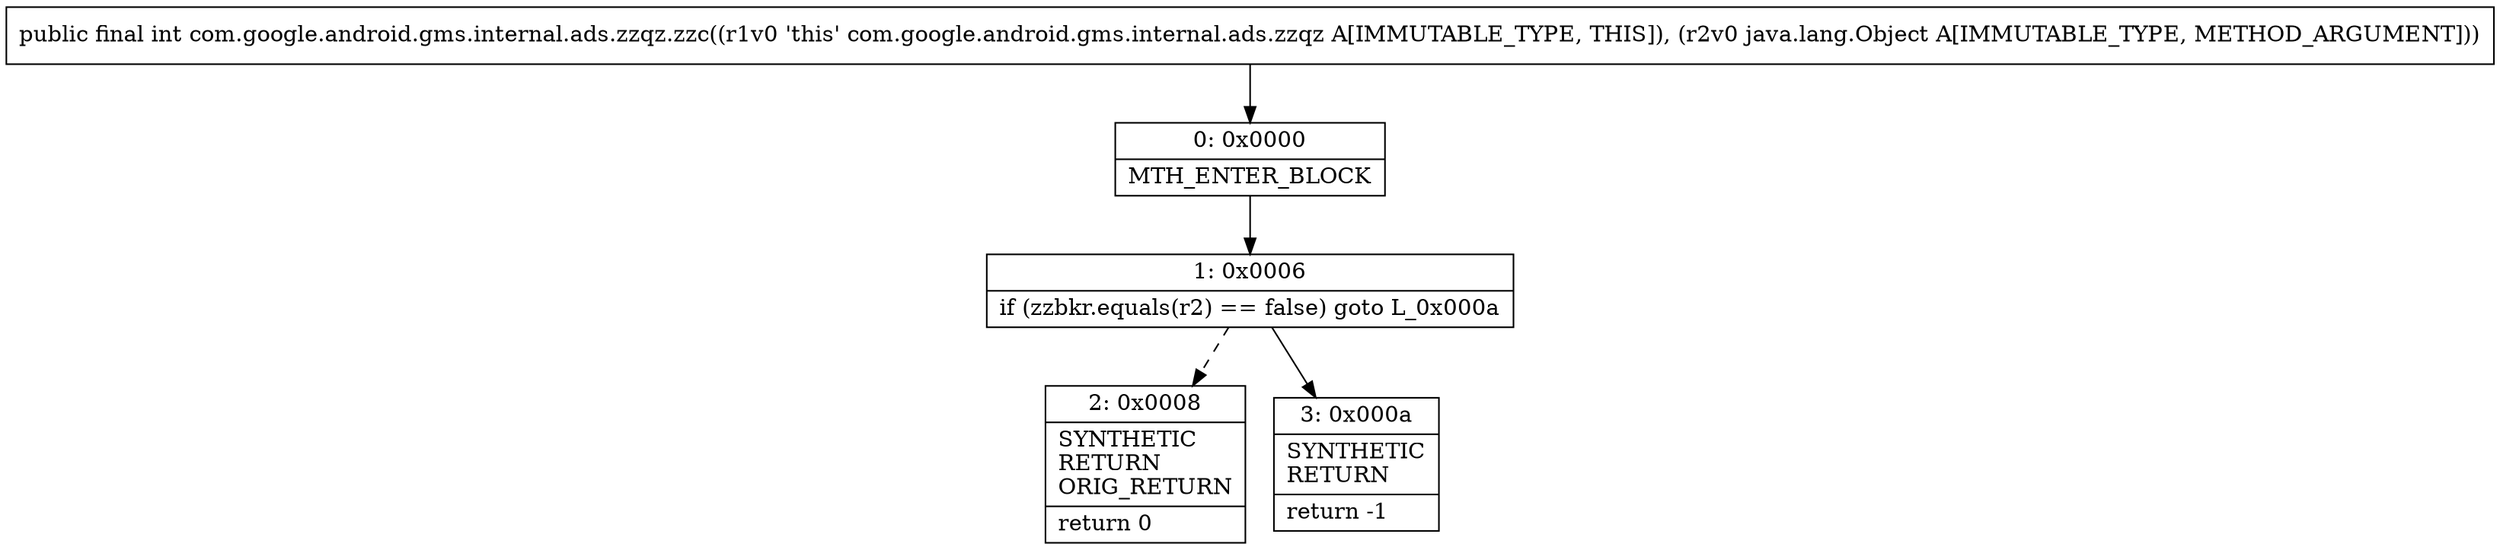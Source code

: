digraph "CFG forcom.google.android.gms.internal.ads.zzqz.zzc(Ljava\/lang\/Object;)I" {
Node_0 [shape=record,label="{0\:\ 0x0000|MTH_ENTER_BLOCK\l}"];
Node_1 [shape=record,label="{1\:\ 0x0006|if (zzbkr.equals(r2) == false) goto L_0x000a\l}"];
Node_2 [shape=record,label="{2\:\ 0x0008|SYNTHETIC\lRETURN\lORIG_RETURN\l|return 0\l}"];
Node_3 [shape=record,label="{3\:\ 0x000a|SYNTHETIC\lRETURN\l|return \-1\l}"];
MethodNode[shape=record,label="{public final int com.google.android.gms.internal.ads.zzqz.zzc((r1v0 'this' com.google.android.gms.internal.ads.zzqz A[IMMUTABLE_TYPE, THIS]), (r2v0 java.lang.Object A[IMMUTABLE_TYPE, METHOD_ARGUMENT])) }"];
MethodNode -> Node_0;
Node_0 -> Node_1;
Node_1 -> Node_2[style=dashed];
Node_1 -> Node_3;
}

